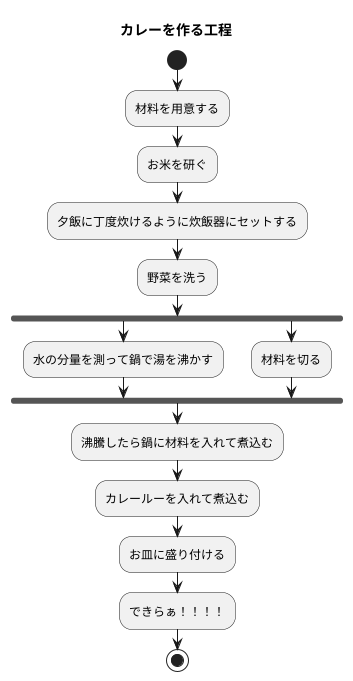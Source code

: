 @startuml 7章練習

title カレーを作る工程

start
:材料を用意する;

:お米を研ぐ;

:夕飯に丁度炊けるように炊飯器にセットする;
 
:野菜を洗う;

fork
:水の分量を測って鍋で湯を沸かす;
fork again
:材料を切る;
end fork

:沸騰したら鍋に材料を入れて煮込む;

:カレールーを入れて煮込む;

:お皿に盛り付ける;

:できらぁ！！！！;
stop

@enduml
